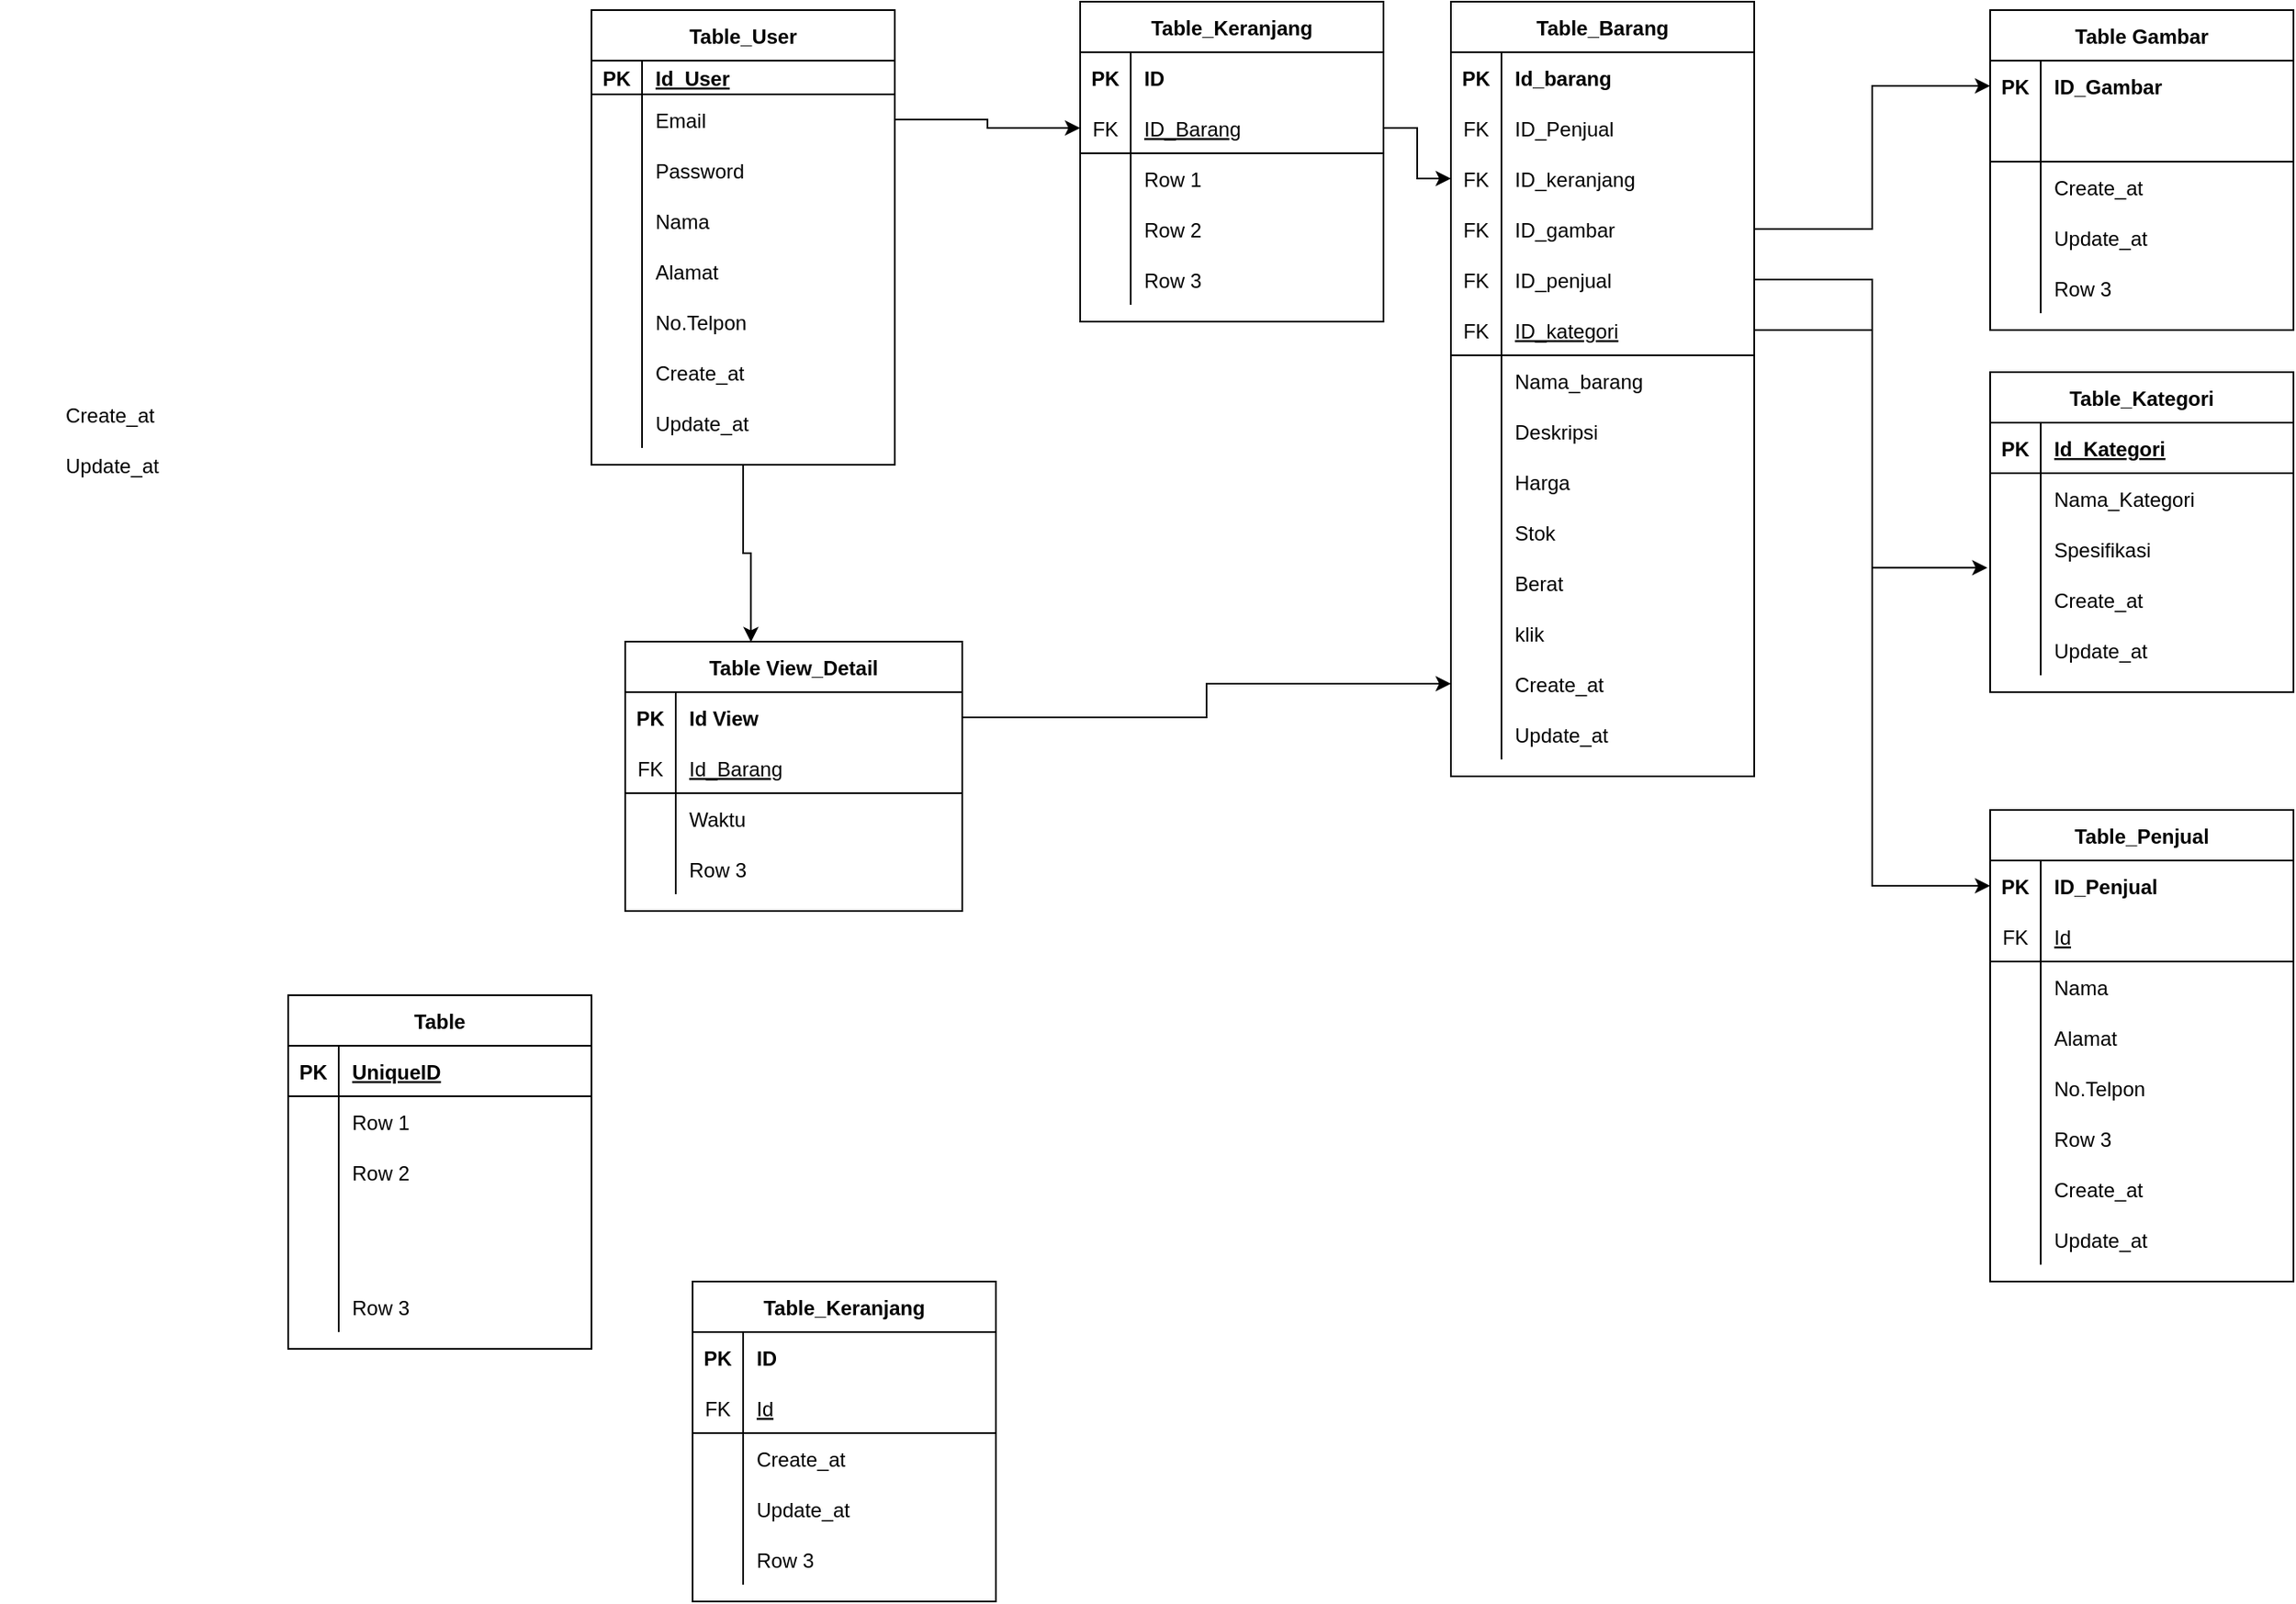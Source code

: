 <mxfile version="13.9.2" type="github">
  <diagram name="Page-1" id="9f46799a-70d6-7492-0946-bef42562c5a5">
    <mxGraphModel dx="2340" dy="604" grid="1" gridSize="10" guides="1" tooltips="1" connect="1" arrows="1" fold="1" page="1" pageScale="1" pageWidth="1100" pageHeight="850" background="#ffffff" math="0" shadow="0">
      <root>
        <mxCell id="0" />
        <mxCell id="1" parent="0" />
        <mxCell id="SXDYL1rwi5fSFHbhI0N0-360" style="edgeStyle=orthogonalEdgeStyle;rounded=0;orthogonalLoop=1;jettySize=auto;html=1;exitX=0.5;exitY=1;exitDx=0;exitDy=0;entryX=0.373;entryY=0.002;entryDx=0;entryDy=0;entryPerimeter=0;" edge="1" parent="1" source="SXDYL1rwi5fSFHbhI0N0-153" target="SXDYL1rwi5fSFHbhI0N0-343">
          <mxGeometry relative="1" as="geometry">
            <mxPoint x="-230" y="410" as="targetPoint" />
          </mxGeometry>
        </mxCell>
        <mxCell id="SXDYL1rwi5fSFHbhI0N0-153" value="Table_User" style="shape=table;startSize=30;container=1;collapsible=1;childLayout=tableLayout;fixedRows=1;rowLines=0;fontStyle=1;align=center;resizeLast=1;strokeColor=#000000;" vertex="1" parent="1">
          <mxGeometry x="-320" y="85" width="180" height="270" as="geometry" />
        </mxCell>
        <mxCell id="SXDYL1rwi5fSFHbhI0N0-154" value="" style="shape=partialRectangle;collapsible=0;dropTarget=0;pointerEvents=0;fillColor=none;top=0;left=0;bottom=1;right=0;points=[[0,0.5],[1,0.5]];portConstraint=eastwest;" vertex="1" parent="SXDYL1rwi5fSFHbhI0N0-153">
          <mxGeometry y="30" width="180" height="20" as="geometry" />
        </mxCell>
        <mxCell id="SXDYL1rwi5fSFHbhI0N0-155" value="PK" style="shape=partialRectangle;connectable=0;fillColor=none;top=0;left=0;bottom=0;right=0;fontStyle=1;overflow=hidden;" vertex="1" parent="SXDYL1rwi5fSFHbhI0N0-154">
          <mxGeometry width="30" height="20" as="geometry" />
        </mxCell>
        <mxCell id="SXDYL1rwi5fSFHbhI0N0-156" value="Id_User" style="shape=partialRectangle;connectable=0;fillColor=none;top=0;left=0;bottom=0;right=0;align=left;spacingLeft=6;fontStyle=5;overflow=hidden;" vertex="1" parent="SXDYL1rwi5fSFHbhI0N0-154">
          <mxGeometry x="30" width="150" height="20" as="geometry" />
        </mxCell>
        <mxCell id="SXDYL1rwi5fSFHbhI0N0-157" value="" style="shape=partialRectangle;collapsible=0;dropTarget=0;pointerEvents=0;fillColor=none;top=0;left=0;bottom=0;right=0;points=[[0,0.5],[1,0.5]];portConstraint=eastwest;" vertex="1" parent="SXDYL1rwi5fSFHbhI0N0-153">
          <mxGeometry y="50" width="180" height="30" as="geometry" />
        </mxCell>
        <mxCell id="SXDYL1rwi5fSFHbhI0N0-158" value="" style="shape=partialRectangle;connectable=0;fillColor=none;top=0;left=0;bottom=0;right=0;editable=1;overflow=hidden;" vertex="1" parent="SXDYL1rwi5fSFHbhI0N0-157">
          <mxGeometry width="30" height="30" as="geometry" />
        </mxCell>
        <mxCell id="SXDYL1rwi5fSFHbhI0N0-159" value="Email" style="shape=partialRectangle;connectable=0;fillColor=none;top=0;left=0;bottom=0;right=0;align=left;spacingLeft=6;overflow=hidden;" vertex="1" parent="SXDYL1rwi5fSFHbhI0N0-157">
          <mxGeometry x="30" width="150" height="30" as="geometry" />
        </mxCell>
        <mxCell id="SXDYL1rwi5fSFHbhI0N0-265" value="" style="shape=partialRectangle;collapsible=0;dropTarget=0;pointerEvents=0;fillColor=none;top=0;left=0;bottom=0;right=0;points=[[0,0.5],[1,0.5]];portConstraint=eastwest;strokeColor=#000000;" vertex="1" parent="SXDYL1rwi5fSFHbhI0N0-153">
          <mxGeometry y="80" width="180" height="30" as="geometry" />
        </mxCell>
        <mxCell id="SXDYL1rwi5fSFHbhI0N0-266" value="" style="shape=partialRectangle;connectable=0;fillColor=none;top=0;left=0;bottom=0;right=0;editable=1;overflow=hidden;" vertex="1" parent="SXDYL1rwi5fSFHbhI0N0-265">
          <mxGeometry width="30" height="30" as="geometry" />
        </mxCell>
        <mxCell id="SXDYL1rwi5fSFHbhI0N0-267" value="Password" style="shape=partialRectangle;connectable=0;fillColor=none;top=0;left=0;bottom=0;right=0;align=left;spacingLeft=6;overflow=hidden;" vertex="1" parent="SXDYL1rwi5fSFHbhI0N0-265">
          <mxGeometry x="30" width="150" height="30" as="geometry" />
        </mxCell>
        <mxCell id="SXDYL1rwi5fSFHbhI0N0-160" value="" style="shape=partialRectangle;collapsible=0;dropTarget=0;pointerEvents=0;fillColor=none;top=0;left=0;bottom=0;right=0;points=[[0,0.5],[1,0.5]];portConstraint=eastwest;" vertex="1" parent="SXDYL1rwi5fSFHbhI0N0-153">
          <mxGeometry y="110" width="180" height="30" as="geometry" />
        </mxCell>
        <mxCell id="SXDYL1rwi5fSFHbhI0N0-161" value="" style="shape=partialRectangle;connectable=0;fillColor=none;top=0;left=0;bottom=0;right=0;editable=1;overflow=hidden;" vertex="1" parent="SXDYL1rwi5fSFHbhI0N0-160">
          <mxGeometry width="30" height="30" as="geometry" />
        </mxCell>
        <mxCell id="SXDYL1rwi5fSFHbhI0N0-162" value="Nama" style="shape=partialRectangle;connectable=0;fillColor=none;top=0;left=0;bottom=0;right=0;align=left;spacingLeft=6;overflow=hidden;" vertex="1" parent="SXDYL1rwi5fSFHbhI0N0-160">
          <mxGeometry x="30" width="150" height="30" as="geometry" />
        </mxCell>
        <mxCell id="SXDYL1rwi5fSFHbhI0N0-163" value="" style="shape=partialRectangle;collapsible=0;dropTarget=0;pointerEvents=0;fillColor=none;top=0;left=0;bottom=0;right=0;points=[[0,0.5],[1,0.5]];portConstraint=eastwest;" vertex="1" parent="SXDYL1rwi5fSFHbhI0N0-153">
          <mxGeometry y="140" width="180" height="30" as="geometry" />
        </mxCell>
        <mxCell id="SXDYL1rwi5fSFHbhI0N0-164" value="" style="shape=partialRectangle;connectable=0;fillColor=none;top=0;left=0;bottom=0;right=0;editable=1;overflow=hidden;" vertex="1" parent="SXDYL1rwi5fSFHbhI0N0-163">
          <mxGeometry width="30" height="30" as="geometry" />
        </mxCell>
        <mxCell id="SXDYL1rwi5fSFHbhI0N0-165" value="Alamat" style="shape=partialRectangle;connectable=0;fillColor=none;top=0;left=0;bottom=0;right=0;align=left;spacingLeft=6;overflow=hidden;" vertex="1" parent="SXDYL1rwi5fSFHbhI0N0-163">
          <mxGeometry x="30" width="150" height="30" as="geometry" />
        </mxCell>
        <mxCell id="SXDYL1rwi5fSFHbhI0N0-268" value="" style="shape=partialRectangle;collapsible=0;dropTarget=0;pointerEvents=0;fillColor=none;top=0;left=0;bottom=0;right=0;points=[[0,0.5],[1,0.5]];portConstraint=eastwest;strokeColor=#000000;" vertex="1" parent="SXDYL1rwi5fSFHbhI0N0-153">
          <mxGeometry y="170" width="180" height="30" as="geometry" />
        </mxCell>
        <mxCell id="SXDYL1rwi5fSFHbhI0N0-269" value="" style="shape=partialRectangle;connectable=0;fillColor=none;top=0;left=0;bottom=0;right=0;editable=1;overflow=hidden;" vertex="1" parent="SXDYL1rwi5fSFHbhI0N0-268">
          <mxGeometry width="30" height="30" as="geometry" />
        </mxCell>
        <mxCell id="SXDYL1rwi5fSFHbhI0N0-270" value="No.Telpon" style="shape=partialRectangle;connectable=0;fillColor=none;top=0;left=0;bottom=0;right=0;align=left;spacingLeft=6;overflow=hidden;" vertex="1" parent="SXDYL1rwi5fSFHbhI0N0-268">
          <mxGeometry x="30" width="150" height="30" as="geometry" />
        </mxCell>
        <mxCell id="SXDYL1rwi5fSFHbhI0N0-175" value="" style="shape=partialRectangle;collapsible=0;dropTarget=0;pointerEvents=0;fillColor=none;top=0;left=0;bottom=0;right=0;points=[[0,0.5],[1,0.5]];portConstraint=eastwest;strokeColor=#000000;" vertex="1" parent="SXDYL1rwi5fSFHbhI0N0-153">
          <mxGeometry y="200" width="180" height="30" as="geometry" />
        </mxCell>
        <mxCell id="SXDYL1rwi5fSFHbhI0N0-176" value="" style="shape=partialRectangle;connectable=0;fillColor=none;top=0;left=0;bottom=0;right=0;editable=1;overflow=hidden;" vertex="1" parent="SXDYL1rwi5fSFHbhI0N0-175">
          <mxGeometry width="30" height="30" as="geometry" />
        </mxCell>
        <mxCell id="SXDYL1rwi5fSFHbhI0N0-177" value="Create_at" style="shape=partialRectangle;connectable=0;fillColor=none;top=0;left=0;bottom=0;right=0;align=left;spacingLeft=6;overflow=hidden;" vertex="1" parent="SXDYL1rwi5fSFHbhI0N0-175">
          <mxGeometry x="30" width="150" height="30" as="geometry" />
        </mxCell>
        <mxCell id="SXDYL1rwi5fSFHbhI0N0-178" value="" style="shape=partialRectangle;collapsible=0;dropTarget=0;pointerEvents=0;fillColor=none;top=0;left=0;bottom=0;right=0;points=[[0,0.5],[1,0.5]];portConstraint=eastwest;strokeColor=#000000;" vertex="1" parent="SXDYL1rwi5fSFHbhI0N0-153">
          <mxGeometry y="230" width="180" height="30" as="geometry" />
        </mxCell>
        <mxCell id="SXDYL1rwi5fSFHbhI0N0-179" value="" style="shape=partialRectangle;connectable=0;fillColor=none;top=0;left=0;bottom=0;right=0;editable=1;overflow=hidden;" vertex="1" parent="SXDYL1rwi5fSFHbhI0N0-178">
          <mxGeometry width="30" height="30" as="geometry" />
        </mxCell>
        <mxCell id="SXDYL1rwi5fSFHbhI0N0-180" value="Update_at" style="shape=partialRectangle;connectable=0;fillColor=none;top=0;left=0;bottom=0;right=0;align=left;spacingLeft=6;overflow=hidden;" vertex="1" parent="SXDYL1rwi5fSFHbhI0N0-178">
          <mxGeometry x="30" width="150" height="30" as="geometry" />
        </mxCell>
        <mxCell id="SXDYL1rwi5fSFHbhI0N0-181" value="Table_Barang" style="shape=table;startSize=30;container=1;collapsible=1;childLayout=tableLayout;fixedRows=1;rowLines=0;fontStyle=1;align=center;resizeLast=1;strokeColor=#000000;" vertex="1" parent="1">
          <mxGeometry x="190" y="80" width="180" height="460" as="geometry" />
        </mxCell>
        <mxCell id="SXDYL1rwi5fSFHbhI0N0-221" value="" style="shape=partialRectangle;collapsible=0;dropTarget=0;pointerEvents=0;fillColor=none;top=0;left=0;bottom=0;right=0;points=[[0,0.5],[1,0.5]];portConstraint=eastwest;strokeColor=#000000;" vertex="1" parent="SXDYL1rwi5fSFHbhI0N0-181">
          <mxGeometry y="30" width="180" height="30" as="geometry" />
        </mxCell>
        <mxCell id="SXDYL1rwi5fSFHbhI0N0-222" value="PK" style="shape=partialRectangle;connectable=0;fillColor=none;top=0;left=0;bottom=0;right=0;fontStyle=1;overflow=hidden;" vertex="1" parent="SXDYL1rwi5fSFHbhI0N0-221">
          <mxGeometry width="30" height="30" as="geometry" />
        </mxCell>
        <mxCell id="SXDYL1rwi5fSFHbhI0N0-223" value="Id_barang" style="shape=partialRectangle;connectable=0;fillColor=none;top=0;left=0;bottom=0;right=0;align=left;spacingLeft=6;fontStyle=1;overflow=hidden;" vertex="1" parent="SXDYL1rwi5fSFHbhI0N0-221">
          <mxGeometry x="30" width="150" height="30" as="geometry" />
        </mxCell>
        <mxCell id="SXDYL1rwi5fSFHbhI0N0-218" value="" style="shape=partialRectangle;collapsible=0;dropTarget=0;pointerEvents=0;fillColor=none;top=0;left=0;bottom=0;right=0;points=[[0,0.5],[1,0.5]];portConstraint=eastwest;strokeColor=#000000;" vertex="1" parent="SXDYL1rwi5fSFHbhI0N0-181">
          <mxGeometry y="60" width="180" height="30" as="geometry" />
        </mxCell>
        <mxCell id="SXDYL1rwi5fSFHbhI0N0-219" value="FK" style="shape=partialRectangle;connectable=0;fillColor=none;top=0;left=0;bottom=0;right=0;fontStyle=0;overflow=hidden;" vertex="1" parent="SXDYL1rwi5fSFHbhI0N0-218">
          <mxGeometry width="30" height="30" as="geometry" />
        </mxCell>
        <mxCell id="SXDYL1rwi5fSFHbhI0N0-220" value="ID_Penjual" style="shape=partialRectangle;connectable=0;fillColor=none;top=0;left=0;bottom=0;right=0;align=left;spacingLeft=6;fontStyle=0;overflow=hidden;" vertex="1" parent="SXDYL1rwi5fSFHbhI0N0-218">
          <mxGeometry x="30" width="150" height="30" as="geometry" />
        </mxCell>
        <mxCell id="SXDYL1rwi5fSFHbhI0N0-307" value="" style="shape=partialRectangle;collapsible=0;dropTarget=0;pointerEvents=0;fillColor=none;top=0;left=0;bottom=0;right=0;points=[[0,0.5],[1,0.5]];portConstraint=eastwest;strokeColor=#000000;" vertex="1" parent="SXDYL1rwi5fSFHbhI0N0-181">
          <mxGeometry y="90" width="180" height="30" as="geometry" />
        </mxCell>
        <mxCell id="SXDYL1rwi5fSFHbhI0N0-308" value="FK" style="shape=partialRectangle;connectable=0;fillColor=none;top=0;left=0;bottom=0;right=0;fontStyle=0;overflow=hidden;" vertex="1" parent="SXDYL1rwi5fSFHbhI0N0-307">
          <mxGeometry width="30" height="30" as="geometry" />
        </mxCell>
        <mxCell id="SXDYL1rwi5fSFHbhI0N0-309" value="ID_keranjang" style="shape=partialRectangle;connectable=0;fillColor=none;top=0;left=0;bottom=0;right=0;align=left;spacingLeft=6;fontStyle=0;overflow=hidden;" vertex="1" parent="SXDYL1rwi5fSFHbhI0N0-307">
          <mxGeometry x="30" width="150" height="30" as="geometry" />
        </mxCell>
        <mxCell id="SXDYL1rwi5fSFHbhI0N0-353" value="" style="shape=partialRectangle;collapsible=0;dropTarget=0;pointerEvents=0;fillColor=none;top=0;left=0;bottom=0;right=0;points=[[0,0.5],[1,0.5]];portConstraint=eastwest;" vertex="1" parent="SXDYL1rwi5fSFHbhI0N0-181">
          <mxGeometry y="120" width="180" height="30" as="geometry" />
        </mxCell>
        <mxCell id="SXDYL1rwi5fSFHbhI0N0-354" value="FK" style="shape=partialRectangle;connectable=0;fillColor=none;top=0;left=0;bottom=0;right=0;editable=1;overflow=hidden;" vertex="1" parent="SXDYL1rwi5fSFHbhI0N0-353">
          <mxGeometry width="30" height="30" as="geometry" />
        </mxCell>
        <mxCell id="SXDYL1rwi5fSFHbhI0N0-355" value="ID_gambar" style="shape=partialRectangle;connectable=0;fillColor=none;top=0;left=0;bottom=0;right=0;align=left;spacingLeft=6;overflow=hidden;" vertex="1" parent="SXDYL1rwi5fSFHbhI0N0-353">
          <mxGeometry x="30" width="150" height="30" as="geometry" />
        </mxCell>
        <mxCell id="SXDYL1rwi5fSFHbhI0N0-405" value="" style="shape=partialRectangle;collapsible=0;dropTarget=0;pointerEvents=0;fillColor=none;top=0;left=0;bottom=0;right=0;points=[[0,0.5],[1,0.5]];portConstraint=eastwest;strokeColor=#000000;" vertex="1" parent="SXDYL1rwi5fSFHbhI0N0-181">
          <mxGeometry y="150" width="180" height="30" as="geometry" />
        </mxCell>
        <mxCell id="SXDYL1rwi5fSFHbhI0N0-406" value="FK" style="shape=partialRectangle;connectable=0;fillColor=none;top=0;left=0;bottom=0;right=0;fontStyle=0;overflow=hidden;" vertex="1" parent="SXDYL1rwi5fSFHbhI0N0-405">
          <mxGeometry width="30" height="30" as="geometry" />
        </mxCell>
        <mxCell id="SXDYL1rwi5fSFHbhI0N0-407" value="ID_penjual" style="shape=partialRectangle;connectable=0;fillColor=none;top=0;left=0;bottom=0;right=0;align=left;spacingLeft=6;fontStyle=0;overflow=hidden;" vertex="1" parent="SXDYL1rwi5fSFHbhI0N0-405">
          <mxGeometry x="30" width="150" height="30" as="geometry" />
        </mxCell>
        <mxCell id="SXDYL1rwi5fSFHbhI0N0-182" value="" style="shape=partialRectangle;collapsible=0;dropTarget=0;pointerEvents=0;fillColor=none;top=0;left=0;bottom=1;right=0;points=[[0,0.5],[1,0.5]];portConstraint=eastwest;" vertex="1" parent="SXDYL1rwi5fSFHbhI0N0-181">
          <mxGeometry y="180" width="180" height="30" as="geometry" />
        </mxCell>
        <mxCell id="SXDYL1rwi5fSFHbhI0N0-183" value="FK" style="shape=partialRectangle;connectable=0;fillColor=none;top=0;left=0;bottom=0;right=0;fontStyle=0;overflow=hidden;" vertex="1" parent="SXDYL1rwi5fSFHbhI0N0-182">
          <mxGeometry width="30" height="30" as="geometry" />
        </mxCell>
        <mxCell id="SXDYL1rwi5fSFHbhI0N0-184" value="ID_kategori" style="shape=partialRectangle;connectable=0;fillColor=none;top=0;left=0;bottom=0;right=0;align=left;spacingLeft=6;fontStyle=4;overflow=hidden;" vertex="1" parent="SXDYL1rwi5fSFHbhI0N0-182">
          <mxGeometry x="30" width="150" height="30" as="geometry" />
        </mxCell>
        <mxCell id="SXDYL1rwi5fSFHbhI0N0-211" value="" style="shape=partialRectangle;collapsible=0;dropTarget=0;pointerEvents=0;fillColor=none;top=0;left=0;bottom=0;right=0;points=[[0,0.5],[1,0.5]];portConstraint=eastwest;" vertex="1" parent="SXDYL1rwi5fSFHbhI0N0-181">
          <mxGeometry y="210" width="180" height="30" as="geometry" />
        </mxCell>
        <mxCell id="SXDYL1rwi5fSFHbhI0N0-212" value="" style="shape=partialRectangle;connectable=0;fillColor=none;top=0;left=0;bottom=0;right=0;editable=1;overflow=hidden;" vertex="1" parent="SXDYL1rwi5fSFHbhI0N0-211">
          <mxGeometry width="30" height="30" as="geometry" />
        </mxCell>
        <mxCell id="SXDYL1rwi5fSFHbhI0N0-213" value="Nama_barang" style="shape=partialRectangle;connectable=0;fillColor=none;top=0;left=0;bottom=0;right=0;align=left;spacingLeft=6;overflow=hidden;" vertex="1" parent="SXDYL1rwi5fSFHbhI0N0-211">
          <mxGeometry x="30" width="150" height="30" as="geometry" />
        </mxCell>
        <mxCell id="SXDYL1rwi5fSFHbhI0N0-185" value="" style="shape=partialRectangle;collapsible=0;dropTarget=0;pointerEvents=0;fillColor=none;top=0;left=0;bottom=0;right=0;points=[[0,0.5],[1,0.5]];portConstraint=eastwest;" vertex="1" parent="SXDYL1rwi5fSFHbhI0N0-181">
          <mxGeometry y="240" width="180" height="30" as="geometry" />
        </mxCell>
        <mxCell id="SXDYL1rwi5fSFHbhI0N0-186" value="" style="shape=partialRectangle;connectable=0;fillColor=none;top=0;left=0;bottom=0;right=0;editable=1;overflow=hidden;" vertex="1" parent="SXDYL1rwi5fSFHbhI0N0-185">
          <mxGeometry width="30" height="30" as="geometry" />
        </mxCell>
        <mxCell id="SXDYL1rwi5fSFHbhI0N0-187" value="Deskripsi" style="shape=partialRectangle;connectable=0;fillColor=none;top=0;left=0;bottom=0;right=0;align=left;spacingLeft=6;overflow=hidden;" vertex="1" parent="SXDYL1rwi5fSFHbhI0N0-185">
          <mxGeometry x="30" width="150" height="30" as="geometry" />
        </mxCell>
        <mxCell id="SXDYL1rwi5fSFHbhI0N0-188" value="" style="shape=partialRectangle;collapsible=0;dropTarget=0;pointerEvents=0;fillColor=none;top=0;left=0;bottom=0;right=0;points=[[0,0.5],[1,0.5]];portConstraint=eastwest;" vertex="1" parent="SXDYL1rwi5fSFHbhI0N0-181">
          <mxGeometry y="270" width="180" height="30" as="geometry" />
        </mxCell>
        <mxCell id="SXDYL1rwi5fSFHbhI0N0-189" value="" style="shape=partialRectangle;connectable=0;fillColor=none;top=0;left=0;bottom=0;right=0;editable=1;overflow=hidden;" vertex="1" parent="SXDYL1rwi5fSFHbhI0N0-188">
          <mxGeometry width="30" height="30" as="geometry" />
        </mxCell>
        <mxCell id="SXDYL1rwi5fSFHbhI0N0-190" value="Harga" style="shape=partialRectangle;connectable=0;fillColor=none;top=0;left=0;bottom=0;right=0;align=left;spacingLeft=6;overflow=hidden;" vertex="1" parent="SXDYL1rwi5fSFHbhI0N0-188">
          <mxGeometry x="30" width="150" height="30" as="geometry" />
        </mxCell>
        <mxCell id="SXDYL1rwi5fSFHbhI0N0-215" value="" style="shape=partialRectangle;collapsible=0;dropTarget=0;pointerEvents=0;fillColor=none;top=0;left=0;bottom=0;right=0;points=[[0,0.5],[1,0.5]];portConstraint=eastwest;" vertex="1" parent="SXDYL1rwi5fSFHbhI0N0-181">
          <mxGeometry y="300" width="180" height="30" as="geometry" />
        </mxCell>
        <mxCell id="SXDYL1rwi5fSFHbhI0N0-216" value="" style="shape=partialRectangle;connectable=0;fillColor=none;top=0;left=0;bottom=0;right=0;editable=1;overflow=hidden;" vertex="1" parent="SXDYL1rwi5fSFHbhI0N0-215">
          <mxGeometry width="30" height="30" as="geometry" />
        </mxCell>
        <mxCell id="SXDYL1rwi5fSFHbhI0N0-217" value="Stok" style="shape=partialRectangle;connectable=0;fillColor=none;top=0;left=0;bottom=0;right=0;align=left;spacingLeft=6;overflow=hidden;" vertex="1" parent="SXDYL1rwi5fSFHbhI0N0-215">
          <mxGeometry x="30" width="150" height="30" as="geometry" />
        </mxCell>
        <mxCell id="SXDYL1rwi5fSFHbhI0N0-334" value="" style="shape=partialRectangle;collapsible=0;dropTarget=0;pointerEvents=0;fillColor=none;top=0;left=0;bottom=0;right=0;points=[[0,0.5],[1,0.5]];portConstraint=eastwest;strokeColor=#000000;" vertex="1" parent="SXDYL1rwi5fSFHbhI0N0-181">
          <mxGeometry y="330" width="180" height="30" as="geometry" />
        </mxCell>
        <mxCell id="SXDYL1rwi5fSFHbhI0N0-335" value="" style="shape=partialRectangle;connectable=0;fillColor=none;top=0;left=0;bottom=0;right=0;editable=1;overflow=hidden;" vertex="1" parent="SXDYL1rwi5fSFHbhI0N0-334">
          <mxGeometry width="30" height="30" as="geometry" />
        </mxCell>
        <mxCell id="SXDYL1rwi5fSFHbhI0N0-336" value="Berat" style="shape=partialRectangle;connectable=0;fillColor=none;top=0;left=0;bottom=0;right=0;align=left;spacingLeft=6;overflow=hidden;" vertex="1" parent="SXDYL1rwi5fSFHbhI0N0-334">
          <mxGeometry x="30" width="150" height="30" as="geometry" />
        </mxCell>
        <mxCell id="SXDYL1rwi5fSFHbhI0N0-191" value="" style="shape=partialRectangle;collapsible=0;dropTarget=0;pointerEvents=0;fillColor=none;top=0;left=0;bottom=0;right=0;points=[[0,0.5],[1,0.5]];portConstraint=eastwest;" vertex="1" parent="SXDYL1rwi5fSFHbhI0N0-181">
          <mxGeometry y="360" width="180" height="30" as="geometry" />
        </mxCell>
        <mxCell id="SXDYL1rwi5fSFHbhI0N0-192" value="" style="shape=partialRectangle;connectable=0;fillColor=none;top=0;left=0;bottom=0;right=0;editable=1;overflow=hidden;" vertex="1" parent="SXDYL1rwi5fSFHbhI0N0-191">
          <mxGeometry width="30" height="30" as="geometry" />
        </mxCell>
        <mxCell id="SXDYL1rwi5fSFHbhI0N0-193" value="klik" style="shape=partialRectangle;connectable=0;fillColor=none;top=0;left=0;bottom=0;right=0;align=left;spacingLeft=6;overflow=hidden;" vertex="1" parent="SXDYL1rwi5fSFHbhI0N0-191">
          <mxGeometry x="30" width="150" height="30" as="geometry" />
        </mxCell>
        <mxCell id="SXDYL1rwi5fSFHbhI0N0-244" value="" style="shape=partialRectangle;collapsible=0;dropTarget=0;pointerEvents=0;fillColor=none;top=0;left=0;bottom=0;right=0;points=[[0,0.5],[1,0.5]];portConstraint=eastwest;" vertex="1" parent="SXDYL1rwi5fSFHbhI0N0-181">
          <mxGeometry y="390" width="180" height="30" as="geometry" />
        </mxCell>
        <mxCell id="SXDYL1rwi5fSFHbhI0N0-245" value="" style="shape=partialRectangle;connectable=0;fillColor=none;top=0;left=0;bottom=0;right=0;editable=1;overflow=hidden;" vertex="1" parent="SXDYL1rwi5fSFHbhI0N0-244">
          <mxGeometry width="30" height="30" as="geometry" />
        </mxCell>
        <mxCell id="SXDYL1rwi5fSFHbhI0N0-246" value="Create_at" style="shape=partialRectangle;connectable=0;fillColor=none;top=0;left=0;bottom=0;right=0;align=left;spacingLeft=6;overflow=hidden;" vertex="1" parent="SXDYL1rwi5fSFHbhI0N0-244">
          <mxGeometry x="30" width="150" height="30" as="geometry" />
        </mxCell>
        <mxCell id="SXDYL1rwi5fSFHbhI0N0-247" value="" style="shape=partialRectangle;collapsible=0;dropTarget=0;pointerEvents=0;fillColor=none;top=0;left=0;bottom=0;right=0;points=[[0,0.5],[1,0.5]];portConstraint=eastwest;" vertex="1" parent="SXDYL1rwi5fSFHbhI0N0-181">
          <mxGeometry y="420" width="180" height="30" as="geometry" />
        </mxCell>
        <mxCell id="SXDYL1rwi5fSFHbhI0N0-248" value="" style="shape=partialRectangle;connectable=0;fillColor=none;top=0;left=0;bottom=0;right=0;editable=1;overflow=hidden;" vertex="1" parent="SXDYL1rwi5fSFHbhI0N0-247">
          <mxGeometry width="30" height="30" as="geometry" />
        </mxCell>
        <mxCell id="SXDYL1rwi5fSFHbhI0N0-249" value="Update_at" style="shape=partialRectangle;connectable=0;fillColor=none;top=0;left=0;bottom=0;right=0;align=left;spacingLeft=6;overflow=hidden;" vertex="1" parent="SXDYL1rwi5fSFHbhI0N0-247">
          <mxGeometry x="30" width="150" height="30" as="geometry" />
        </mxCell>
        <mxCell id="SXDYL1rwi5fSFHbhI0N0-206" value="" style="shape=table;startSize=0;container=1;collapsible=1;childLayout=tableLayout;fixedRows=1;rowLines=0;fontStyle=0;align=center;resizeLast=1;strokeColor=none;fillColor=none;" vertex="1" parent="1">
          <mxGeometry x="-670" y="310" width="180" height="60" as="geometry" />
        </mxCell>
        <mxCell id="SXDYL1rwi5fSFHbhI0N0-207" value="" style="shape=partialRectangle;collapsible=0;dropTarget=0;pointerEvents=0;fillColor=none;top=0;left=0;bottom=0;right=0;points=[[0,0.5],[1,0.5]];portConstraint=eastwest;" vertex="1" parent="SXDYL1rwi5fSFHbhI0N0-206">
          <mxGeometry width="180" height="30" as="geometry" />
        </mxCell>
        <mxCell id="SXDYL1rwi5fSFHbhI0N0-208" value="" style="shape=partialRectangle;connectable=0;fillColor=none;top=0;left=0;bottom=0;right=0;editable=1;overflow=hidden;" vertex="1" parent="SXDYL1rwi5fSFHbhI0N0-207">
          <mxGeometry width="30" height="30" as="geometry" />
        </mxCell>
        <mxCell id="SXDYL1rwi5fSFHbhI0N0-209" value="Create_at" style="shape=partialRectangle;connectable=0;fillColor=none;top=0;left=0;bottom=0;right=0;align=left;spacingLeft=6;overflow=hidden;" vertex="1" parent="SXDYL1rwi5fSFHbhI0N0-207">
          <mxGeometry x="30" width="150" height="30" as="geometry" />
        </mxCell>
        <mxCell id="SXDYL1rwi5fSFHbhI0N0-203" value="" style="shape=partialRectangle;collapsible=0;dropTarget=0;pointerEvents=0;fillColor=none;top=0;left=0;bottom=0;right=0;points=[[0,0.5],[1,0.5]];portConstraint=eastwest;" vertex="1" parent="SXDYL1rwi5fSFHbhI0N0-206">
          <mxGeometry y="30" width="180" height="30" as="geometry" />
        </mxCell>
        <mxCell id="SXDYL1rwi5fSFHbhI0N0-204" value="" style="shape=partialRectangle;connectable=0;fillColor=none;top=0;left=0;bottom=0;right=0;editable=1;overflow=hidden;" vertex="1" parent="SXDYL1rwi5fSFHbhI0N0-203">
          <mxGeometry width="30" height="30" as="geometry" />
        </mxCell>
        <mxCell id="SXDYL1rwi5fSFHbhI0N0-205" value="Update_at" style="shape=partialRectangle;connectable=0;fillColor=none;top=0;left=0;bottom=0;right=0;align=left;spacingLeft=6;overflow=hidden;" vertex="1" parent="SXDYL1rwi5fSFHbhI0N0-203">
          <mxGeometry x="30" width="150" height="30" as="geometry" />
        </mxCell>
        <mxCell id="SXDYL1rwi5fSFHbhI0N0-250" value="Table_Kategori" style="shape=table;startSize=30;container=1;collapsible=1;childLayout=tableLayout;fixedRows=1;rowLines=0;fontStyle=1;align=center;resizeLast=1;strokeColor=#000000;" vertex="1" parent="1">
          <mxGeometry x="510" y="300" width="180" height="190" as="geometry" />
        </mxCell>
        <mxCell id="SXDYL1rwi5fSFHbhI0N0-251" value="" style="shape=partialRectangle;collapsible=0;dropTarget=0;pointerEvents=0;fillColor=none;top=0;left=0;bottom=1;right=0;points=[[0,0.5],[1,0.5]];portConstraint=eastwest;" vertex="1" parent="SXDYL1rwi5fSFHbhI0N0-250">
          <mxGeometry y="30" width="180" height="30" as="geometry" />
        </mxCell>
        <mxCell id="SXDYL1rwi5fSFHbhI0N0-252" value="PK" style="shape=partialRectangle;connectable=0;fillColor=none;top=0;left=0;bottom=0;right=0;fontStyle=1;overflow=hidden;" vertex="1" parent="SXDYL1rwi5fSFHbhI0N0-251">
          <mxGeometry width="30" height="30" as="geometry" />
        </mxCell>
        <mxCell id="SXDYL1rwi5fSFHbhI0N0-253" value="Id_Kategori" style="shape=partialRectangle;connectable=0;fillColor=none;top=0;left=0;bottom=0;right=0;align=left;spacingLeft=6;fontStyle=5;overflow=hidden;" vertex="1" parent="SXDYL1rwi5fSFHbhI0N0-251">
          <mxGeometry x="30" width="150" height="30" as="geometry" />
        </mxCell>
        <mxCell id="SXDYL1rwi5fSFHbhI0N0-254" value="" style="shape=partialRectangle;collapsible=0;dropTarget=0;pointerEvents=0;fillColor=none;top=0;left=0;bottom=0;right=0;points=[[0,0.5],[1,0.5]];portConstraint=eastwest;" vertex="1" parent="SXDYL1rwi5fSFHbhI0N0-250">
          <mxGeometry y="60" width="180" height="30" as="geometry" />
        </mxCell>
        <mxCell id="SXDYL1rwi5fSFHbhI0N0-255" value="" style="shape=partialRectangle;connectable=0;fillColor=none;top=0;left=0;bottom=0;right=0;editable=1;overflow=hidden;" vertex="1" parent="SXDYL1rwi5fSFHbhI0N0-254">
          <mxGeometry width="30" height="30" as="geometry" />
        </mxCell>
        <mxCell id="SXDYL1rwi5fSFHbhI0N0-256" value="Nama_Kategori" style="shape=partialRectangle;connectable=0;fillColor=none;top=0;left=0;bottom=0;right=0;align=left;spacingLeft=6;overflow=hidden;" vertex="1" parent="SXDYL1rwi5fSFHbhI0N0-254">
          <mxGeometry x="30" width="150" height="30" as="geometry" />
        </mxCell>
        <mxCell id="SXDYL1rwi5fSFHbhI0N0-312" value="" style="shape=partialRectangle;collapsible=0;dropTarget=0;pointerEvents=0;fillColor=none;top=0;left=0;bottom=0;right=0;points=[[0,0.5],[1,0.5]];portConstraint=eastwest;strokeColor=#000000;" vertex="1" parent="SXDYL1rwi5fSFHbhI0N0-250">
          <mxGeometry y="90" width="180" height="30" as="geometry" />
        </mxCell>
        <mxCell id="SXDYL1rwi5fSFHbhI0N0-313" value="" style="shape=partialRectangle;connectable=0;fillColor=none;top=0;left=0;bottom=0;right=0;editable=1;overflow=hidden;" vertex="1" parent="SXDYL1rwi5fSFHbhI0N0-312">
          <mxGeometry width="30" height="30" as="geometry" />
        </mxCell>
        <mxCell id="SXDYL1rwi5fSFHbhI0N0-314" value="Spesifikasi" style="shape=partialRectangle;connectable=0;fillColor=none;top=0;left=0;bottom=0;right=0;align=left;spacingLeft=6;overflow=hidden;" vertex="1" parent="SXDYL1rwi5fSFHbhI0N0-312">
          <mxGeometry x="30" width="150" height="30" as="geometry" />
        </mxCell>
        <mxCell id="SXDYL1rwi5fSFHbhI0N0-237" value="" style="shape=partialRectangle;collapsible=0;dropTarget=0;pointerEvents=0;fillColor=none;top=0;left=0;bottom=0;right=0;points=[[0,0.5],[1,0.5]];portConstraint=eastwest;" vertex="1" parent="SXDYL1rwi5fSFHbhI0N0-250">
          <mxGeometry y="120" width="180" height="30" as="geometry" />
        </mxCell>
        <mxCell id="SXDYL1rwi5fSFHbhI0N0-238" value="" style="shape=partialRectangle;connectable=0;fillColor=none;top=0;left=0;bottom=0;right=0;editable=1;overflow=hidden;" vertex="1" parent="SXDYL1rwi5fSFHbhI0N0-237">
          <mxGeometry width="30" height="30" as="geometry" />
        </mxCell>
        <mxCell id="SXDYL1rwi5fSFHbhI0N0-239" value="Create_at" style="shape=partialRectangle;connectable=0;fillColor=none;top=0;left=0;bottom=0;right=0;align=left;spacingLeft=6;overflow=hidden;" vertex="1" parent="SXDYL1rwi5fSFHbhI0N0-237">
          <mxGeometry x="30" width="150" height="30" as="geometry" />
        </mxCell>
        <mxCell id="SXDYL1rwi5fSFHbhI0N0-240" value="" style="shape=partialRectangle;collapsible=0;dropTarget=0;pointerEvents=0;fillColor=none;top=0;left=0;bottom=0;right=0;points=[[0,0.5],[1,0.5]];portConstraint=eastwest;" vertex="1" parent="SXDYL1rwi5fSFHbhI0N0-250">
          <mxGeometry y="150" width="180" height="30" as="geometry" />
        </mxCell>
        <mxCell id="SXDYL1rwi5fSFHbhI0N0-241" value="" style="shape=partialRectangle;connectable=0;fillColor=none;top=0;left=0;bottom=0;right=0;editable=1;overflow=hidden;" vertex="1" parent="SXDYL1rwi5fSFHbhI0N0-240">
          <mxGeometry width="30" height="30" as="geometry" />
        </mxCell>
        <mxCell id="SXDYL1rwi5fSFHbhI0N0-242" value="Update_at" style="shape=partialRectangle;connectable=0;fillColor=none;top=0;left=0;bottom=0;right=0;align=left;spacingLeft=6;overflow=hidden;" vertex="1" parent="SXDYL1rwi5fSFHbhI0N0-240">
          <mxGeometry x="30" width="150" height="30" as="geometry" />
        </mxCell>
        <mxCell id="SXDYL1rwi5fSFHbhI0N0-271" value="Table_Keranjang" style="shape=table;startSize=30;container=1;collapsible=1;childLayout=tableLayout;fixedRows=1;rowLines=0;fontStyle=1;align=center;resizeLast=1;strokeColor=#000000;" vertex="1" parent="1">
          <mxGeometry x="-30" y="80" width="180" height="190" as="geometry" />
        </mxCell>
        <mxCell id="SXDYL1rwi5fSFHbhI0N0-285" value="" style="shape=partialRectangle;collapsible=0;dropTarget=0;pointerEvents=0;fillColor=none;top=0;left=0;bottom=0;right=0;points=[[0,0.5],[1,0.5]];portConstraint=eastwest;strokeColor=#000000;" vertex="1" parent="SXDYL1rwi5fSFHbhI0N0-271">
          <mxGeometry y="30" width="180" height="30" as="geometry" />
        </mxCell>
        <mxCell id="SXDYL1rwi5fSFHbhI0N0-286" value="PK" style="shape=partialRectangle;connectable=0;fillColor=none;top=0;left=0;bottom=0;right=0;fontStyle=1;overflow=hidden;" vertex="1" parent="SXDYL1rwi5fSFHbhI0N0-285">
          <mxGeometry width="30" height="30" as="geometry" />
        </mxCell>
        <mxCell id="SXDYL1rwi5fSFHbhI0N0-287" value="ID" style="shape=partialRectangle;connectable=0;fillColor=none;top=0;left=0;bottom=0;right=0;align=left;spacingLeft=6;fontStyle=1;overflow=hidden;" vertex="1" parent="SXDYL1rwi5fSFHbhI0N0-285">
          <mxGeometry x="30" width="150" height="30" as="geometry" />
        </mxCell>
        <mxCell id="SXDYL1rwi5fSFHbhI0N0-272" value="" style="shape=partialRectangle;collapsible=0;dropTarget=0;pointerEvents=0;fillColor=none;top=0;left=0;bottom=1;right=0;points=[[0,0.5],[1,0.5]];portConstraint=eastwest;" vertex="1" parent="SXDYL1rwi5fSFHbhI0N0-271">
          <mxGeometry y="60" width="180" height="30" as="geometry" />
        </mxCell>
        <mxCell id="SXDYL1rwi5fSFHbhI0N0-273" value="FK" style="shape=partialRectangle;connectable=0;fillColor=none;top=0;left=0;bottom=0;right=0;fontStyle=0;overflow=hidden;" vertex="1" parent="SXDYL1rwi5fSFHbhI0N0-272">
          <mxGeometry width="30" height="30" as="geometry" />
        </mxCell>
        <mxCell id="SXDYL1rwi5fSFHbhI0N0-274" value="ID_Barang" style="shape=partialRectangle;connectable=0;fillColor=none;top=0;left=0;bottom=0;right=0;align=left;spacingLeft=6;fontStyle=4;overflow=hidden;" vertex="1" parent="SXDYL1rwi5fSFHbhI0N0-272">
          <mxGeometry x="30" width="150" height="30" as="geometry" />
        </mxCell>
        <mxCell id="SXDYL1rwi5fSFHbhI0N0-275" value="" style="shape=partialRectangle;collapsible=0;dropTarget=0;pointerEvents=0;fillColor=none;top=0;left=0;bottom=0;right=0;points=[[0,0.5],[1,0.5]];portConstraint=eastwest;" vertex="1" parent="SXDYL1rwi5fSFHbhI0N0-271">
          <mxGeometry y="90" width="180" height="30" as="geometry" />
        </mxCell>
        <mxCell id="SXDYL1rwi5fSFHbhI0N0-276" value="" style="shape=partialRectangle;connectable=0;fillColor=none;top=0;left=0;bottom=0;right=0;editable=1;overflow=hidden;" vertex="1" parent="SXDYL1rwi5fSFHbhI0N0-275">
          <mxGeometry width="30" height="30" as="geometry" />
        </mxCell>
        <mxCell id="SXDYL1rwi5fSFHbhI0N0-277" value="Row 1" style="shape=partialRectangle;connectable=0;fillColor=none;top=0;left=0;bottom=0;right=0;align=left;spacingLeft=6;overflow=hidden;" vertex="1" parent="SXDYL1rwi5fSFHbhI0N0-275">
          <mxGeometry x="30" width="150" height="30" as="geometry" />
        </mxCell>
        <mxCell id="SXDYL1rwi5fSFHbhI0N0-278" value="" style="shape=partialRectangle;collapsible=0;dropTarget=0;pointerEvents=0;fillColor=none;top=0;left=0;bottom=0;right=0;points=[[0,0.5],[1,0.5]];portConstraint=eastwest;" vertex="1" parent="SXDYL1rwi5fSFHbhI0N0-271">
          <mxGeometry y="120" width="180" height="30" as="geometry" />
        </mxCell>
        <mxCell id="SXDYL1rwi5fSFHbhI0N0-279" value="" style="shape=partialRectangle;connectable=0;fillColor=none;top=0;left=0;bottom=0;right=0;editable=1;overflow=hidden;" vertex="1" parent="SXDYL1rwi5fSFHbhI0N0-278">
          <mxGeometry width="30" height="30" as="geometry" />
        </mxCell>
        <mxCell id="SXDYL1rwi5fSFHbhI0N0-280" value="Row 2" style="shape=partialRectangle;connectable=0;fillColor=none;top=0;left=0;bottom=0;right=0;align=left;spacingLeft=6;overflow=hidden;" vertex="1" parent="SXDYL1rwi5fSFHbhI0N0-278">
          <mxGeometry x="30" width="150" height="30" as="geometry" />
        </mxCell>
        <mxCell id="SXDYL1rwi5fSFHbhI0N0-281" value="" style="shape=partialRectangle;collapsible=0;dropTarget=0;pointerEvents=0;fillColor=none;top=0;left=0;bottom=0;right=0;points=[[0,0.5],[1,0.5]];portConstraint=eastwest;" vertex="1" parent="SXDYL1rwi5fSFHbhI0N0-271">
          <mxGeometry y="150" width="180" height="30" as="geometry" />
        </mxCell>
        <mxCell id="SXDYL1rwi5fSFHbhI0N0-282" value="" style="shape=partialRectangle;connectable=0;fillColor=none;top=0;left=0;bottom=0;right=0;editable=1;overflow=hidden;" vertex="1" parent="SXDYL1rwi5fSFHbhI0N0-281">
          <mxGeometry width="30" height="30" as="geometry" />
        </mxCell>
        <mxCell id="SXDYL1rwi5fSFHbhI0N0-283" value="Row 3" style="shape=partialRectangle;connectable=0;fillColor=none;top=0;left=0;bottom=0;right=0;align=left;spacingLeft=6;overflow=hidden;" vertex="1" parent="SXDYL1rwi5fSFHbhI0N0-281">
          <mxGeometry x="30" width="150" height="30" as="geometry" />
        </mxCell>
        <mxCell id="SXDYL1rwi5fSFHbhI0N0-288" value="Table_Penjual" style="shape=table;startSize=30;container=1;collapsible=1;childLayout=tableLayout;fixedRows=1;rowLines=0;fontStyle=1;align=center;resizeLast=1;strokeColor=#000000;" vertex="1" parent="1">
          <mxGeometry x="510" y="560" width="180" height="280" as="geometry" />
        </mxCell>
        <mxCell id="SXDYL1rwi5fSFHbhI0N0-289" value="" style="shape=partialRectangle;collapsible=0;dropTarget=0;pointerEvents=0;fillColor=none;top=0;left=0;bottom=0;right=0;points=[[0,0.5],[1,0.5]];portConstraint=eastwest;strokeColor=#000000;" vertex="1" parent="SXDYL1rwi5fSFHbhI0N0-288">
          <mxGeometry y="30" width="180" height="30" as="geometry" />
        </mxCell>
        <mxCell id="SXDYL1rwi5fSFHbhI0N0-290" value="PK" style="shape=partialRectangle;connectable=0;fillColor=none;top=0;left=0;bottom=0;right=0;fontStyle=1;overflow=hidden;" vertex="1" parent="SXDYL1rwi5fSFHbhI0N0-289">
          <mxGeometry width="30" height="30" as="geometry" />
        </mxCell>
        <mxCell id="SXDYL1rwi5fSFHbhI0N0-291" value="ID_Penjual" style="shape=partialRectangle;connectable=0;fillColor=none;top=0;left=0;bottom=0;right=0;align=left;spacingLeft=6;fontStyle=1;overflow=hidden;" vertex="1" parent="SXDYL1rwi5fSFHbhI0N0-289">
          <mxGeometry x="30" width="150" height="30" as="geometry" />
        </mxCell>
        <mxCell id="SXDYL1rwi5fSFHbhI0N0-292" value="" style="shape=partialRectangle;collapsible=0;dropTarget=0;pointerEvents=0;fillColor=none;top=0;left=0;bottom=1;right=0;points=[[0,0.5],[1,0.5]];portConstraint=eastwest;" vertex="1" parent="SXDYL1rwi5fSFHbhI0N0-288">
          <mxGeometry y="60" width="180" height="30" as="geometry" />
        </mxCell>
        <mxCell id="SXDYL1rwi5fSFHbhI0N0-293" value="FK" style="shape=partialRectangle;connectable=0;fillColor=none;top=0;left=0;bottom=0;right=0;fontStyle=0;overflow=hidden;" vertex="1" parent="SXDYL1rwi5fSFHbhI0N0-292">
          <mxGeometry width="30" height="30" as="geometry" />
        </mxCell>
        <mxCell id="SXDYL1rwi5fSFHbhI0N0-294" value="Id" style="shape=partialRectangle;connectable=0;fillColor=none;top=0;left=0;bottom=0;right=0;align=left;spacingLeft=6;fontStyle=4;overflow=hidden;" vertex="1" parent="SXDYL1rwi5fSFHbhI0N0-292">
          <mxGeometry x="30" width="150" height="30" as="geometry" />
        </mxCell>
        <mxCell id="SXDYL1rwi5fSFHbhI0N0-424" value="" style="shape=partialRectangle;collapsible=0;dropTarget=0;pointerEvents=0;fillColor=none;top=0;left=0;bottom=0;right=0;points=[[0,0.5],[1,0.5]];portConstraint=eastwest;strokeColor=#000000;" vertex="1" parent="SXDYL1rwi5fSFHbhI0N0-288">
          <mxGeometry y="90" width="180" height="30" as="geometry" />
        </mxCell>
        <mxCell id="SXDYL1rwi5fSFHbhI0N0-425" value="" style="shape=partialRectangle;connectable=0;fillColor=none;top=0;left=0;bottom=0;right=0;editable=1;overflow=hidden;" vertex="1" parent="SXDYL1rwi5fSFHbhI0N0-424">
          <mxGeometry width="30" height="30" as="geometry" />
        </mxCell>
        <mxCell id="SXDYL1rwi5fSFHbhI0N0-426" value="Nama" style="shape=partialRectangle;connectable=0;fillColor=none;top=0;left=0;bottom=0;right=0;align=left;spacingLeft=6;overflow=hidden;" vertex="1" parent="SXDYL1rwi5fSFHbhI0N0-424">
          <mxGeometry x="30" width="150" height="30" as="geometry" />
        </mxCell>
        <mxCell id="SXDYL1rwi5fSFHbhI0N0-427" value="" style="shape=partialRectangle;collapsible=0;dropTarget=0;pointerEvents=0;fillColor=none;top=0;left=0;bottom=0;right=0;points=[[0,0.5],[1,0.5]];portConstraint=eastwest;strokeColor=#000000;" vertex="1" parent="SXDYL1rwi5fSFHbhI0N0-288">
          <mxGeometry y="120" width="180" height="30" as="geometry" />
        </mxCell>
        <mxCell id="SXDYL1rwi5fSFHbhI0N0-428" value="" style="shape=partialRectangle;connectable=0;fillColor=none;top=0;left=0;bottom=0;right=0;editable=1;overflow=hidden;" vertex="1" parent="SXDYL1rwi5fSFHbhI0N0-427">
          <mxGeometry width="30" height="30" as="geometry" />
        </mxCell>
        <mxCell id="SXDYL1rwi5fSFHbhI0N0-429" value="Alamat" style="shape=partialRectangle;connectable=0;fillColor=none;top=0;left=0;bottom=0;right=0;align=left;spacingLeft=6;overflow=hidden;" vertex="1" parent="SXDYL1rwi5fSFHbhI0N0-427">
          <mxGeometry x="30" width="150" height="30" as="geometry" />
        </mxCell>
        <mxCell id="SXDYL1rwi5fSFHbhI0N0-430" value="" style="shape=partialRectangle;collapsible=0;dropTarget=0;pointerEvents=0;fillColor=none;top=0;left=0;bottom=0;right=0;points=[[0,0.5],[1,0.5]];portConstraint=eastwest;strokeColor=#000000;" vertex="1" parent="SXDYL1rwi5fSFHbhI0N0-288">
          <mxGeometry y="150" width="180" height="30" as="geometry" />
        </mxCell>
        <mxCell id="SXDYL1rwi5fSFHbhI0N0-431" value="" style="shape=partialRectangle;connectable=0;fillColor=none;top=0;left=0;bottom=0;right=0;editable=1;overflow=hidden;" vertex="1" parent="SXDYL1rwi5fSFHbhI0N0-430">
          <mxGeometry width="30" height="30" as="geometry" />
        </mxCell>
        <mxCell id="SXDYL1rwi5fSFHbhI0N0-432" value="No.Telpon" style="shape=partialRectangle;connectable=0;fillColor=none;top=0;left=0;bottom=0;right=0;align=left;spacingLeft=6;overflow=hidden;" vertex="1" parent="SXDYL1rwi5fSFHbhI0N0-430">
          <mxGeometry x="30" width="150" height="30" as="geometry" />
        </mxCell>
        <mxCell id="SXDYL1rwi5fSFHbhI0N0-301" value="" style="shape=partialRectangle;collapsible=0;dropTarget=0;pointerEvents=0;fillColor=none;top=0;left=0;bottom=0;right=0;points=[[0,0.5],[1,0.5]];portConstraint=eastwest;" vertex="1" parent="SXDYL1rwi5fSFHbhI0N0-288">
          <mxGeometry y="180" width="180" height="30" as="geometry" />
        </mxCell>
        <mxCell id="SXDYL1rwi5fSFHbhI0N0-302" value="" style="shape=partialRectangle;connectable=0;fillColor=none;top=0;left=0;bottom=0;right=0;editable=1;overflow=hidden;" vertex="1" parent="SXDYL1rwi5fSFHbhI0N0-301">
          <mxGeometry width="30" height="30" as="geometry" />
        </mxCell>
        <mxCell id="SXDYL1rwi5fSFHbhI0N0-303" value="Row 3" style="shape=partialRectangle;connectable=0;fillColor=none;top=0;left=0;bottom=0;right=0;align=left;spacingLeft=6;overflow=hidden;" vertex="1" parent="SXDYL1rwi5fSFHbhI0N0-301">
          <mxGeometry x="30" width="150" height="30" as="geometry" />
        </mxCell>
        <mxCell id="SXDYL1rwi5fSFHbhI0N0-295" value="" style="shape=partialRectangle;collapsible=0;dropTarget=0;pointerEvents=0;fillColor=none;top=0;left=0;bottom=0;right=0;points=[[0,0.5],[1,0.5]];portConstraint=eastwest;" vertex="1" parent="SXDYL1rwi5fSFHbhI0N0-288">
          <mxGeometry y="210" width="180" height="30" as="geometry" />
        </mxCell>
        <mxCell id="SXDYL1rwi5fSFHbhI0N0-296" value="" style="shape=partialRectangle;connectable=0;fillColor=none;top=0;left=0;bottom=0;right=0;editable=1;overflow=hidden;" vertex="1" parent="SXDYL1rwi5fSFHbhI0N0-295">
          <mxGeometry width="30" height="30" as="geometry" />
        </mxCell>
        <mxCell id="SXDYL1rwi5fSFHbhI0N0-297" value="Create_at" style="shape=partialRectangle;connectable=0;fillColor=none;top=0;left=0;bottom=0;right=0;align=left;spacingLeft=6;overflow=hidden;" vertex="1" parent="SXDYL1rwi5fSFHbhI0N0-295">
          <mxGeometry x="30" width="150" height="30" as="geometry" />
        </mxCell>
        <mxCell id="SXDYL1rwi5fSFHbhI0N0-298" value="" style="shape=partialRectangle;collapsible=0;dropTarget=0;pointerEvents=0;fillColor=none;top=0;left=0;bottom=0;right=0;points=[[0,0.5],[1,0.5]];portConstraint=eastwest;" vertex="1" parent="SXDYL1rwi5fSFHbhI0N0-288">
          <mxGeometry y="240" width="180" height="30" as="geometry" />
        </mxCell>
        <mxCell id="SXDYL1rwi5fSFHbhI0N0-299" value="" style="shape=partialRectangle;connectable=0;fillColor=none;top=0;left=0;bottom=0;right=0;editable=1;overflow=hidden;" vertex="1" parent="SXDYL1rwi5fSFHbhI0N0-298">
          <mxGeometry width="30" height="30" as="geometry" />
        </mxCell>
        <mxCell id="SXDYL1rwi5fSFHbhI0N0-300" value="Update_at" style="shape=partialRectangle;connectable=0;fillColor=none;top=0;left=0;bottom=0;right=0;align=left;spacingLeft=6;overflow=hidden;" vertex="1" parent="SXDYL1rwi5fSFHbhI0N0-298">
          <mxGeometry x="30" width="150" height="30" as="geometry" />
        </mxCell>
        <mxCell id="SXDYL1rwi5fSFHbhI0N0-318" style="edgeStyle=orthogonalEdgeStyle;rounded=0;orthogonalLoop=1;jettySize=auto;html=1;exitX=1;exitY=0.5;exitDx=0;exitDy=0;entryX=-0.009;entryY=-0.129;entryDx=0;entryDy=0;entryPerimeter=0;" edge="1" parent="1" source="SXDYL1rwi5fSFHbhI0N0-182" target="SXDYL1rwi5fSFHbhI0N0-237">
          <mxGeometry relative="1" as="geometry" />
        </mxCell>
        <mxCell id="SXDYL1rwi5fSFHbhI0N0-319" style="edgeStyle=orthogonalEdgeStyle;rounded=0;orthogonalLoop=1;jettySize=auto;html=1;entryX=0;entryY=0.5;entryDx=0;entryDy=0;" edge="1" parent="1" source="SXDYL1rwi5fSFHbhI0N0-157" target="SXDYL1rwi5fSFHbhI0N0-272">
          <mxGeometry relative="1" as="geometry" />
        </mxCell>
        <mxCell id="SXDYL1rwi5fSFHbhI0N0-320" style="edgeStyle=orthogonalEdgeStyle;rounded=0;orthogonalLoop=1;jettySize=auto;html=1;entryX=0;entryY=0.5;entryDx=0;entryDy=0;" edge="1" parent="1" source="SXDYL1rwi5fSFHbhI0N0-272" target="SXDYL1rwi5fSFHbhI0N0-307">
          <mxGeometry relative="1" as="geometry" />
        </mxCell>
        <mxCell id="SXDYL1rwi5fSFHbhI0N0-343" value="Table View_Detail" style="shape=table;startSize=30;container=1;collapsible=1;childLayout=tableLayout;fixedRows=1;rowLines=0;fontStyle=1;align=center;resizeLast=1;strokeColor=#000000;" vertex="1" parent="1">
          <mxGeometry x="-300" y="460" width="200" height="160" as="geometry" />
        </mxCell>
        <mxCell id="SXDYL1rwi5fSFHbhI0N0-344" value="" style="shape=partialRectangle;collapsible=0;dropTarget=0;pointerEvents=0;fillColor=none;top=0;left=0;bottom=0;right=0;points=[[0,0.5],[1,0.5]];portConstraint=eastwest;strokeColor=#000000;" vertex="1" parent="SXDYL1rwi5fSFHbhI0N0-343">
          <mxGeometry y="30" width="200" height="30" as="geometry" />
        </mxCell>
        <mxCell id="SXDYL1rwi5fSFHbhI0N0-345" value="PK" style="shape=partialRectangle;connectable=0;fillColor=none;top=0;left=0;bottom=0;right=0;fontStyle=1;overflow=hidden;" vertex="1" parent="SXDYL1rwi5fSFHbhI0N0-344">
          <mxGeometry width="30" height="30" as="geometry" />
        </mxCell>
        <mxCell id="SXDYL1rwi5fSFHbhI0N0-346" value="Id View" style="shape=partialRectangle;connectable=0;fillColor=none;top=0;left=0;bottom=0;right=0;align=left;spacingLeft=6;fontStyle=1;overflow=hidden;" vertex="1" parent="SXDYL1rwi5fSFHbhI0N0-344">
          <mxGeometry x="30" width="170" height="30" as="geometry" />
        </mxCell>
        <mxCell id="SXDYL1rwi5fSFHbhI0N0-347" value="" style="shape=partialRectangle;collapsible=0;dropTarget=0;pointerEvents=0;fillColor=none;top=0;left=0;bottom=1;right=0;points=[[0,0.5],[1,0.5]];portConstraint=eastwest;" vertex="1" parent="SXDYL1rwi5fSFHbhI0N0-343">
          <mxGeometry y="60" width="200" height="30" as="geometry" />
        </mxCell>
        <mxCell id="SXDYL1rwi5fSFHbhI0N0-348" value="FK" style="shape=partialRectangle;connectable=0;fillColor=none;top=0;left=0;bottom=0;right=0;fontStyle=0;overflow=hidden;" vertex="1" parent="SXDYL1rwi5fSFHbhI0N0-347">
          <mxGeometry width="30" height="30" as="geometry" />
        </mxCell>
        <mxCell id="SXDYL1rwi5fSFHbhI0N0-349" value="Id_Barang" style="shape=partialRectangle;connectable=0;fillColor=none;top=0;left=0;bottom=0;right=0;align=left;spacingLeft=6;fontStyle=4;overflow=hidden;" vertex="1" parent="SXDYL1rwi5fSFHbhI0N0-347">
          <mxGeometry x="30" width="170" height="30" as="geometry" />
        </mxCell>
        <mxCell id="SXDYL1rwi5fSFHbhI0N0-350" value="" style="shape=partialRectangle;collapsible=0;dropTarget=0;pointerEvents=0;fillColor=none;top=0;left=0;bottom=0;right=0;points=[[0,0.5],[1,0.5]];portConstraint=eastwest;" vertex="1" parent="SXDYL1rwi5fSFHbhI0N0-343">
          <mxGeometry y="90" width="200" height="30" as="geometry" />
        </mxCell>
        <mxCell id="SXDYL1rwi5fSFHbhI0N0-351" value="" style="shape=partialRectangle;connectable=0;fillColor=none;top=0;left=0;bottom=0;right=0;editable=1;overflow=hidden;" vertex="1" parent="SXDYL1rwi5fSFHbhI0N0-350">
          <mxGeometry width="30" height="30" as="geometry" />
        </mxCell>
        <mxCell id="SXDYL1rwi5fSFHbhI0N0-352" value="Waktu" style="shape=partialRectangle;connectable=0;fillColor=none;top=0;left=0;bottom=0;right=0;align=left;spacingLeft=6;overflow=hidden;" vertex="1" parent="SXDYL1rwi5fSFHbhI0N0-350">
          <mxGeometry x="30" width="170" height="30" as="geometry" />
        </mxCell>
        <mxCell id="SXDYL1rwi5fSFHbhI0N0-356" value="" style="shape=partialRectangle;collapsible=0;dropTarget=0;pointerEvents=0;fillColor=none;top=0;left=0;bottom=0;right=0;points=[[0,0.5],[1,0.5]];portConstraint=eastwest;" vertex="1" parent="SXDYL1rwi5fSFHbhI0N0-343">
          <mxGeometry y="120" width="200" height="30" as="geometry" />
        </mxCell>
        <mxCell id="SXDYL1rwi5fSFHbhI0N0-357" value="" style="shape=partialRectangle;connectable=0;fillColor=none;top=0;left=0;bottom=0;right=0;editable=1;overflow=hidden;" vertex="1" parent="SXDYL1rwi5fSFHbhI0N0-356">
          <mxGeometry width="30" height="30" as="geometry" />
        </mxCell>
        <mxCell id="SXDYL1rwi5fSFHbhI0N0-358" value="Row 3" style="shape=partialRectangle;connectable=0;fillColor=none;top=0;left=0;bottom=0;right=0;align=left;spacingLeft=6;overflow=hidden;" vertex="1" parent="SXDYL1rwi5fSFHbhI0N0-356">
          <mxGeometry x="30" width="170" height="30" as="geometry" />
        </mxCell>
        <mxCell id="SXDYL1rwi5fSFHbhI0N0-361" style="edgeStyle=orthogonalEdgeStyle;rounded=0;orthogonalLoop=1;jettySize=auto;html=1;entryX=0;entryY=0.5;entryDx=0;entryDy=0;" edge="1" parent="1" source="SXDYL1rwi5fSFHbhI0N0-344" target="SXDYL1rwi5fSFHbhI0N0-244">
          <mxGeometry relative="1" as="geometry">
            <mxPoint x="250" y="460" as="targetPoint" />
          </mxGeometry>
        </mxCell>
        <mxCell id="SXDYL1rwi5fSFHbhI0N0-362" value="Table Gambar" style="shape=table;startSize=30;container=1;collapsible=1;childLayout=tableLayout;fixedRows=1;rowLines=0;fontStyle=1;align=center;resizeLast=1;strokeColor=#000000;" vertex="1" parent="1">
          <mxGeometry x="510" y="85" width="180" height="190" as="geometry" />
        </mxCell>
        <mxCell id="SXDYL1rwi5fSFHbhI0N0-363" value="" style="shape=partialRectangle;collapsible=0;dropTarget=0;pointerEvents=0;fillColor=none;top=0;left=0;bottom=0;right=0;points=[[0,0.5],[1,0.5]];portConstraint=eastwest;strokeColor=#000000;" vertex="1" parent="SXDYL1rwi5fSFHbhI0N0-362">
          <mxGeometry y="30" width="180" height="30" as="geometry" />
        </mxCell>
        <mxCell id="SXDYL1rwi5fSFHbhI0N0-364" value="PK" style="shape=partialRectangle;connectable=0;fillColor=none;top=0;left=0;bottom=0;right=0;fontStyle=1;overflow=hidden;" vertex="1" parent="SXDYL1rwi5fSFHbhI0N0-363">
          <mxGeometry width="30" height="30" as="geometry" />
        </mxCell>
        <mxCell id="SXDYL1rwi5fSFHbhI0N0-365" value="ID_Gambar" style="shape=partialRectangle;connectable=0;fillColor=none;top=0;left=0;bottom=0;right=0;align=left;spacingLeft=6;fontStyle=1;overflow=hidden;" vertex="1" parent="SXDYL1rwi5fSFHbhI0N0-363">
          <mxGeometry x="30" width="150" height="30" as="geometry" />
        </mxCell>
        <mxCell id="SXDYL1rwi5fSFHbhI0N0-366" value="" style="shape=partialRectangle;collapsible=0;dropTarget=0;pointerEvents=0;fillColor=none;top=0;left=0;bottom=1;right=0;points=[[0,0.5],[1,0.5]];portConstraint=eastwest;" vertex="1" parent="SXDYL1rwi5fSFHbhI0N0-362">
          <mxGeometry y="60" width="180" height="30" as="geometry" />
        </mxCell>
        <mxCell id="SXDYL1rwi5fSFHbhI0N0-367" value="" style="shape=partialRectangle;connectable=0;fillColor=none;top=0;left=0;bottom=0;right=0;fontStyle=0;overflow=hidden;" vertex="1" parent="SXDYL1rwi5fSFHbhI0N0-366">
          <mxGeometry width="30" height="30" as="geometry" />
        </mxCell>
        <mxCell id="SXDYL1rwi5fSFHbhI0N0-368" value="" style="shape=partialRectangle;connectable=0;fillColor=none;top=0;left=0;bottom=0;right=0;align=left;spacingLeft=6;fontStyle=4;overflow=hidden;" vertex="1" parent="SXDYL1rwi5fSFHbhI0N0-366">
          <mxGeometry x="30" width="150" height="30" as="geometry" />
        </mxCell>
        <mxCell id="SXDYL1rwi5fSFHbhI0N0-369" value="" style="shape=partialRectangle;collapsible=0;dropTarget=0;pointerEvents=0;fillColor=none;top=0;left=0;bottom=0;right=0;points=[[0,0.5],[1,0.5]];portConstraint=eastwest;" vertex="1" parent="SXDYL1rwi5fSFHbhI0N0-362">
          <mxGeometry y="90" width="180" height="30" as="geometry" />
        </mxCell>
        <mxCell id="SXDYL1rwi5fSFHbhI0N0-370" value="" style="shape=partialRectangle;connectable=0;fillColor=none;top=0;left=0;bottom=0;right=0;editable=1;overflow=hidden;" vertex="1" parent="SXDYL1rwi5fSFHbhI0N0-369">
          <mxGeometry width="30" height="30" as="geometry" />
        </mxCell>
        <mxCell id="SXDYL1rwi5fSFHbhI0N0-371" value="Create_at" style="shape=partialRectangle;connectable=0;fillColor=none;top=0;left=0;bottom=0;right=0;align=left;spacingLeft=6;overflow=hidden;" vertex="1" parent="SXDYL1rwi5fSFHbhI0N0-369">
          <mxGeometry x="30" width="150" height="30" as="geometry" />
        </mxCell>
        <mxCell id="SXDYL1rwi5fSFHbhI0N0-372" value="" style="shape=partialRectangle;collapsible=0;dropTarget=0;pointerEvents=0;fillColor=none;top=0;left=0;bottom=0;right=0;points=[[0,0.5],[1,0.5]];portConstraint=eastwest;" vertex="1" parent="SXDYL1rwi5fSFHbhI0N0-362">
          <mxGeometry y="120" width="180" height="30" as="geometry" />
        </mxCell>
        <mxCell id="SXDYL1rwi5fSFHbhI0N0-373" value="" style="shape=partialRectangle;connectable=0;fillColor=none;top=0;left=0;bottom=0;right=0;editable=1;overflow=hidden;" vertex="1" parent="SXDYL1rwi5fSFHbhI0N0-372">
          <mxGeometry width="30" height="30" as="geometry" />
        </mxCell>
        <mxCell id="SXDYL1rwi5fSFHbhI0N0-374" value="Update_at" style="shape=partialRectangle;connectable=0;fillColor=none;top=0;left=0;bottom=0;right=0;align=left;spacingLeft=6;overflow=hidden;" vertex="1" parent="SXDYL1rwi5fSFHbhI0N0-372">
          <mxGeometry x="30" width="150" height="30" as="geometry" />
        </mxCell>
        <mxCell id="SXDYL1rwi5fSFHbhI0N0-375" value="" style="shape=partialRectangle;collapsible=0;dropTarget=0;pointerEvents=0;fillColor=none;top=0;left=0;bottom=0;right=0;points=[[0,0.5],[1,0.5]];portConstraint=eastwest;" vertex="1" parent="SXDYL1rwi5fSFHbhI0N0-362">
          <mxGeometry y="150" width="180" height="30" as="geometry" />
        </mxCell>
        <mxCell id="SXDYL1rwi5fSFHbhI0N0-376" value="" style="shape=partialRectangle;connectable=0;fillColor=none;top=0;left=0;bottom=0;right=0;editable=1;overflow=hidden;" vertex="1" parent="SXDYL1rwi5fSFHbhI0N0-375">
          <mxGeometry width="30" height="30" as="geometry" />
        </mxCell>
        <mxCell id="SXDYL1rwi5fSFHbhI0N0-377" value="Row 3" style="shape=partialRectangle;connectable=0;fillColor=none;top=0;left=0;bottom=0;right=0;align=left;spacingLeft=6;overflow=hidden;" vertex="1" parent="SXDYL1rwi5fSFHbhI0N0-375">
          <mxGeometry x="30" width="150" height="30" as="geometry" />
        </mxCell>
        <mxCell id="SXDYL1rwi5fSFHbhI0N0-378" style="edgeStyle=orthogonalEdgeStyle;rounded=0;orthogonalLoop=1;jettySize=auto;html=1;entryX=0;entryY=0.5;entryDx=0;entryDy=0;" edge="1" parent="1" source="SXDYL1rwi5fSFHbhI0N0-353" target="SXDYL1rwi5fSFHbhI0N0-363">
          <mxGeometry relative="1" as="geometry" />
        </mxCell>
        <mxCell id="SXDYL1rwi5fSFHbhI0N0-392" value="Table" style="shape=table;startSize=30;container=1;collapsible=1;childLayout=tableLayout;fixedRows=1;rowLines=0;fontStyle=1;align=center;resizeLast=1;strokeColor=#000000;" vertex="1" parent="1">
          <mxGeometry x="-500" y="670" width="180" height="210" as="geometry" />
        </mxCell>
        <mxCell id="SXDYL1rwi5fSFHbhI0N0-393" value="" style="shape=partialRectangle;collapsible=0;dropTarget=0;pointerEvents=0;fillColor=none;top=0;left=0;bottom=1;right=0;points=[[0,0.5],[1,0.5]];portConstraint=eastwest;" vertex="1" parent="SXDYL1rwi5fSFHbhI0N0-392">
          <mxGeometry y="30" width="180" height="30" as="geometry" />
        </mxCell>
        <mxCell id="SXDYL1rwi5fSFHbhI0N0-394" value="PK" style="shape=partialRectangle;connectable=0;fillColor=none;top=0;left=0;bottom=0;right=0;fontStyle=1;overflow=hidden;" vertex="1" parent="SXDYL1rwi5fSFHbhI0N0-393">
          <mxGeometry width="30" height="30" as="geometry" />
        </mxCell>
        <mxCell id="SXDYL1rwi5fSFHbhI0N0-395" value="UniqueID" style="shape=partialRectangle;connectable=0;fillColor=none;top=0;left=0;bottom=0;right=0;align=left;spacingLeft=6;fontStyle=5;overflow=hidden;" vertex="1" parent="SXDYL1rwi5fSFHbhI0N0-393">
          <mxGeometry x="30" width="150" height="30" as="geometry" />
        </mxCell>
        <mxCell id="SXDYL1rwi5fSFHbhI0N0-396" value="" style="shape=partialRectangle;collapsible=0;dropTarget=0;pointerEvents=0;fillColor=none;top=0;left=0;bottom=0;right=0;points=[[0,0.5],[1,0.5]];portConstraint=eastwest;" vertex="1" parent="SXDYL1rwi5fSFHbhI0N0-392">
          <mxGeometry y="60" width="180" height="30" as="geometry" />
        </mxCell>
        <mxCell id="SXDYL1rwi5fSFHbhI0N0-397" value="" style="shape=partialRectangle;connectable=0;fillColor=none;top=0;left=0;bottom=0;right=0;editable=1;overflow=hidden;" vertex="1" parent="SXDYL1rwi5fSFHbhI0N0-396">
          <mxGeometry width="30" height="30" as="geometry" />
        </mxCell>
        <mxCell id="SXDYL1rwi5fSFHbhI0N0-398" value="Row 1" style="shape=partialRectangle;connectable=0;fillColor=none;top=0;left=0;bottom=0;right=0;align=left;spacingLeft=6;overflow=hidden;" vertex="1" parent="SXDYL1rwi5fSFHbhI0N0-396">
          <mxGeometry x="30" width="150" height="30" as="geometry" />
        </mxCell>
        <mxCell id="SXDYL1rwi5fSFHbhI0N0-399" value="" style="shape=partialRectangle;collapsible=0;dropTarget=0;pointerEvents=0;fillColor=none;top=0;left=0;bottom=0;right=0;points=[[0,0.5],[1,0.5]];portConstraint=eastwest;" vertex="1" parent="SXDYL1rwi5fSFHbhI0N0-392">
          <mxGeometry y="90" width="180" height="30" as="geometry" />
        </mxCell>
        <mxCell id="SXDYL1rwi5fSFHbhI0N0-400" value="" style="shape=partialRectangle;connectable=0;fillColor=none;top=0;left=0;bottom=0;right=0;editable=1;overflow=hidden;" vertex="1" parent="SXDYL1rwi5fSFHbhI0N0-399">
          <mxGeometry width="30" height="30" as="geometry" />
        </mxCell>
        <mxCell id="SXDYL1rwi5fSFHbhI0N0-401" value="Row 2" style="shape=partialRectangle;connectable=0;fillColor=none;top=0;left=0;bottom=0;right=0;align=left;spacingLeft=6;overflow=hidden;" vertex="1" parent="SXDYL1rwi5fSFHbhI0N0-399">
          <mxGeometry x="30" width="150" height="30" as="geometry" />
        </mxCell>
        <mxCell id="SXDYL1rwi5fSFHbhI0N0-304" value="" style="shape=partialRectangle;collapsible=0;dropTarget=0;pointerEvents=0;fillColor=none;top=0;left=0;bottom=0;right=0;points=[[0,0.5],[1,0.5]];portConstraint=eastwest;strokeColor=#000000;" vertex="1" parent="SXDYL1rwi5fSFHbhI0N0-392">
          <mxGeometry y="120" width="180" height="50" as="geometry" />
        </mxCell>
        <mxCell id="SXDYL1rwi5fSFHbhI0N0-305" value="" style="shape=partialRectangle;connectable=0;fillColor=none;top=0;left=0;bottom=0;right=0;editable=1;overflow=hidden;" vertex="1" parent="SXDYL1rwi5fSFHbhI0N0-304">
          <mxGeometry width="30" height="50" as="geometry" />
        </mxCell>
        <mxCell id="SXDYL1rwi5fSFHbhI0N0-306" value="" style="shape=partialRectangle;connectable=0;fillColor=none;top=0;left=0;bottom=0;right=0;align=left;spacingLeft=6;overflow=hidden;" vertex="1" parent="SXDYL1rwi5fSFHbhI0N0-304">
          <mxGeometry x="30" width="150" height="50" as="geometry" />
        </mxCell>
        <mxCell id="SXDYL1rwi5fSFHbhI0N0-402" value="" style="shape=partialRectangle;collapsible=0;dropTarget=0;pointerEvents=0;fillColor=none;top=0;left=0;bottom=0;right=0;points=[[0,0.5],[1,0.5]];portConstraint=eastwest;" vertex="1" parent="SXDYL1rwi5fSFHbhI0N0-392">
          <mxGeometry y="170" width="180" height="30" as="geometry" />
        </mxCell>
        <mxCell id="SXDYL1rwi5fSFHbhI0N0-403" value="" style="shape=partialRectangle;connectable=0;fillColor=none;top=0;left=0;bottom=0;right=0;editable=1;overflow=hidden;" vertex="1" parent="SXDYL1rwi5fSFHbhI0N0-402">
          <mxGeometry width="30" height="30" as="geometry" />
        </mxCell>
        <mxCell id="SXDYL1rwi5fSFHbhI0N0-404" value="Row 3" style="shape=partialRectangle;connectable=0;fillColor=none;top=0;left=0;bottom=0;right=0;align=left;spacingLeft=6;overflow=hidden;" vertex="1" parent="SXDYL1rwi5fSFHbhI0N0-402">
          <mxGeometry x="30" width="150" height="30" as="geometry" />
        </mxCell>
        <mxCell id="SXDYL1rwi5fSFHbhI0N0-408" value="Table_Keranjang" style="shape=table;startSize=30;container=1;collapsible=1;childLayout=tableLayout;fixedRows=1;rowLines=0;fontStyle=1;align=center;resizeLast=1;strokeColor=#000000;" vertex="1" parent="1">
          <mxGeometry x="-260" y="840" width="180" height="190" as="geometry" />
        </mxCell>
        <mxCell id="SXDYL1rwi5fSFHbhI0N0-409" value="" style="shape=partialRectangle;collapsible=0;dropTarget=0;pointerEvents=0;fillColor=none;top=0;left=0;bottom=0;right=0;points=[[0,0.5],[1,0.5]];portConstraint=eastwest;strokeColor=#000000;" vertex="1" parent="SXDYL1rwi5fSFHbhI0N0-408">
          <mxGeometry y="30" width="180" height="30" as="geometry" />
        </mxCell>
        <mxCell id="SXDYL1rwi5fSFHbhI0N0-410" value="PK" style="shape=partialRectangle;connectable=0;fillColor=none;top=0;left=0;bottom=0;right=0;fontStyle=1;overflow=hidden;" vertex="1" parent="SXDYL1rwi5fSFHbhI0N0-409">
          <mxGeometry width="30" height="30" as="geometry" />
        </mxCell>
        <mxCell id="SXDYL1rwi5fSFHbhI0N0-411" value="ID" style="shape=partialRectangle;connectable=0;fillColor=none;top=0;left=0;bottom=0;right=0;align=left;spacingLeft=6;fontStyle=1;overflow=hidden;" vertex="1" parent="SXDYL1rwi5fSFHbhI0N0-409">
          <mxGeometry x="30" width="150" height="30" as="geometry" />
        </mxCell>
        <mxCell id="SXDYL1rwi5fSFHbhI0N0-412" value="" style="shape=partialRectangle;collapsible=0;dropTarget=0;pointerEvents=0;fillColor=none;top=0;left=0;bottom=1;right=0;points=[[0,0.5],[1,0.5]];portConstraint=eastwest;" vertex="1" parent="SXDYL1rwi5fSFHbhI0N0-408">
          <mxGeometry y="60" width="180" height="30" as="geometry" />
        </mxCell>
        <mxCell id="SXDYL1rwi5fSFHbhI0N0-413" value="FK" style="shape=partialRectangle;connectable=0;fillColor=none;top=0;left=0;bottom=0;right=0;fontStyle=0;overflow=hidden;" vertex="1" parent="SXDYL1rwi5fSFHbhI0N0-412">
          <mxGeometry width="30" height="30" as="geometry" />
        </mxCell>
        <mxCell id="SXDYL1rwi5fSFHbhI0N0-414" value="Id" style="shape=partialRectangle;connectable=0;fillColor=none;top=0;left=0;bottom=0;right=0;align=left;spacingLeft=6;fontStyle=4;overflow=hidden;" vertex="1" parent="SXDYL1rwi5fSFHbhI0N0-412">
          <mxGeometry x="30" width="150" height="30" as="geometry" />
        </mxCell>
        <mxCell id="SXDYL1rwi5fSFHbhI0N0-415" value="" style="shape=partialRectangle;collapsible=0;dropTarget=0;pointerEvents=0;fillColor=none;top=0;left=0;bottom=0;right=0;points=[[0,0.5],[1,0.5]];portConstraint=eastwest;" vertex="1" parent="SXDYL1rwi5fSFHbhI0N0-408">
          <mxGeometry y="90" width="180" height="30" as="geometry" />
        </mxCell>
        <mxCell id="SXDYL1rwi5fSFHbhI0N0-416" value="" style="shape=partialRectangle;connectable=0;fillColor=none;top=0;left=0;bottom=0;right=0;editable=1;overflow=hidden;" vertex="1" parent="SXDYL1rwi5fSFHbhI0N0-415">
          <mxGeometry width="30" height="30" as="geometry" />
        </mxCell>
        <mxCell id="SXDYL1rwi5fSFHbhI0N0-417" value="Create_at" style="shape=partialRectangle;connectable=0;fillColor=none;top=0;left=0;bottom=0;right=0;align=left;spacingLeft=6;overflow=hidden;" vertex="1" parent="SXDYL1rwi5fSFHbhI0N0-415">
          <mxGeometry x="30" width="150" height="30" as="geometry" />
        </mxCell>
        <mxCell id="SXDYL1rwi5fSFHbhI0N0-418" value="" style="shape=partialRectangle;collapsible=0;dropTarget=0;pointerEvents=0;fillColor=none;top=0;left=0;bottom=0;right=0;points=[[0,0.5],[1,0.5]];portConstraint=eastwest;" vertex="1" parent="SXDYL1rwi5fSFHbhI0N0-408">
          <mxGeometry y="120" width="180" height="30" as="geometry" />
        </mxCell>
        <mxCell id="SXDYL1rwi5fSFHbhI0N0-419" value="" style="shape=partialRectangle;connectable=0;fillColor=none;top=0;left=0;bottom=0;right=0;editable=1;overflow=hidden;" vertex="1" parent="SXDYL1rwi5fSFHbhI0N0-418">
          <mxGeometry width="30" height="30" as="geometry" />
        </mxCell>
        <mxCell id="SXDYL1rwi5fSFHbhI0N0-420" value="Update_at" style="shape=partialRectangle;connectable=0;fillColor=none;top=0;left=0;bottom=0;right=0;align=left;spacingLeft=6;overflow=hidden;" vertex="1" parent="SXDYL1rwi5fSFHbhI0N0-418">
          <mxGeometry x="30" width="150" height="30" as="geometry" />
        </mxCell>
        <mxCell id="SXDYL1rwi5fSFHbhI0N0-421" value="" style="shape=partialRectangle;collapsible=0;dropTarget=0;pointerEvents=0;fillColor=none;top=0;left=0;bottom=0;right=0;points=[[0,0.5],[1,0.5]];portConstraint=eastwest;" vertex="1" parent="SXDYL1rwi5fSFHbhI0N0-408">
          <mxGeometry y="150" width="180" height="30" as="geometry" />
        </mxCell>
        <mxCell id="SXDYL1rwi5fSFHbhI0N0-422" value="" style="shape=partialRectangle;connectable=0;fillColor=none;top=0;left=0;bottom=0;right=0;editable=1;overflow=hidden;" vertex="1" parent="SXDYL1rwi5fSFHbhI0N0-421">
          <mxGeometry width="30" height="30" as="geometry" />
        </mxCell>
        <mxCell id="SXDYL1rwi5fSFHbhI0N0-423" value="Row 3" style="shape=partialRectangle;connectable=0;fillColor=none;top=0;left=0;bottom=0;right=0;align=left;spacingLeft=6;overflow=hidden;" vertex="1" parent="SXDYL1rwi5fSFHbhI0N0-421">
          <mxGeometry x="30" width="150" height="30" as="geometry" />
        </mxCell>
        <mxCell id="SXDYL1rwi5fSFHbhI0N0-433" style="edgeStyle=orthogonalEdgeStyle;rounded=0;orthogonalLoop=1;jettySize=auto;html=1;entryX=0;entryY=0.5;entryDx=0;entryDy=0;" edge="1" parent="1" source="SXDYL1rwi5fSFHbhI0N0-405" target="SXDYL1rwi5fSFHbhI0N0-289">
          <mxGeometry relative="1" as="geometry" />
        </mxCell>
      </root>
    </mxGraphModel>
  </diagram>
</mxfile>
